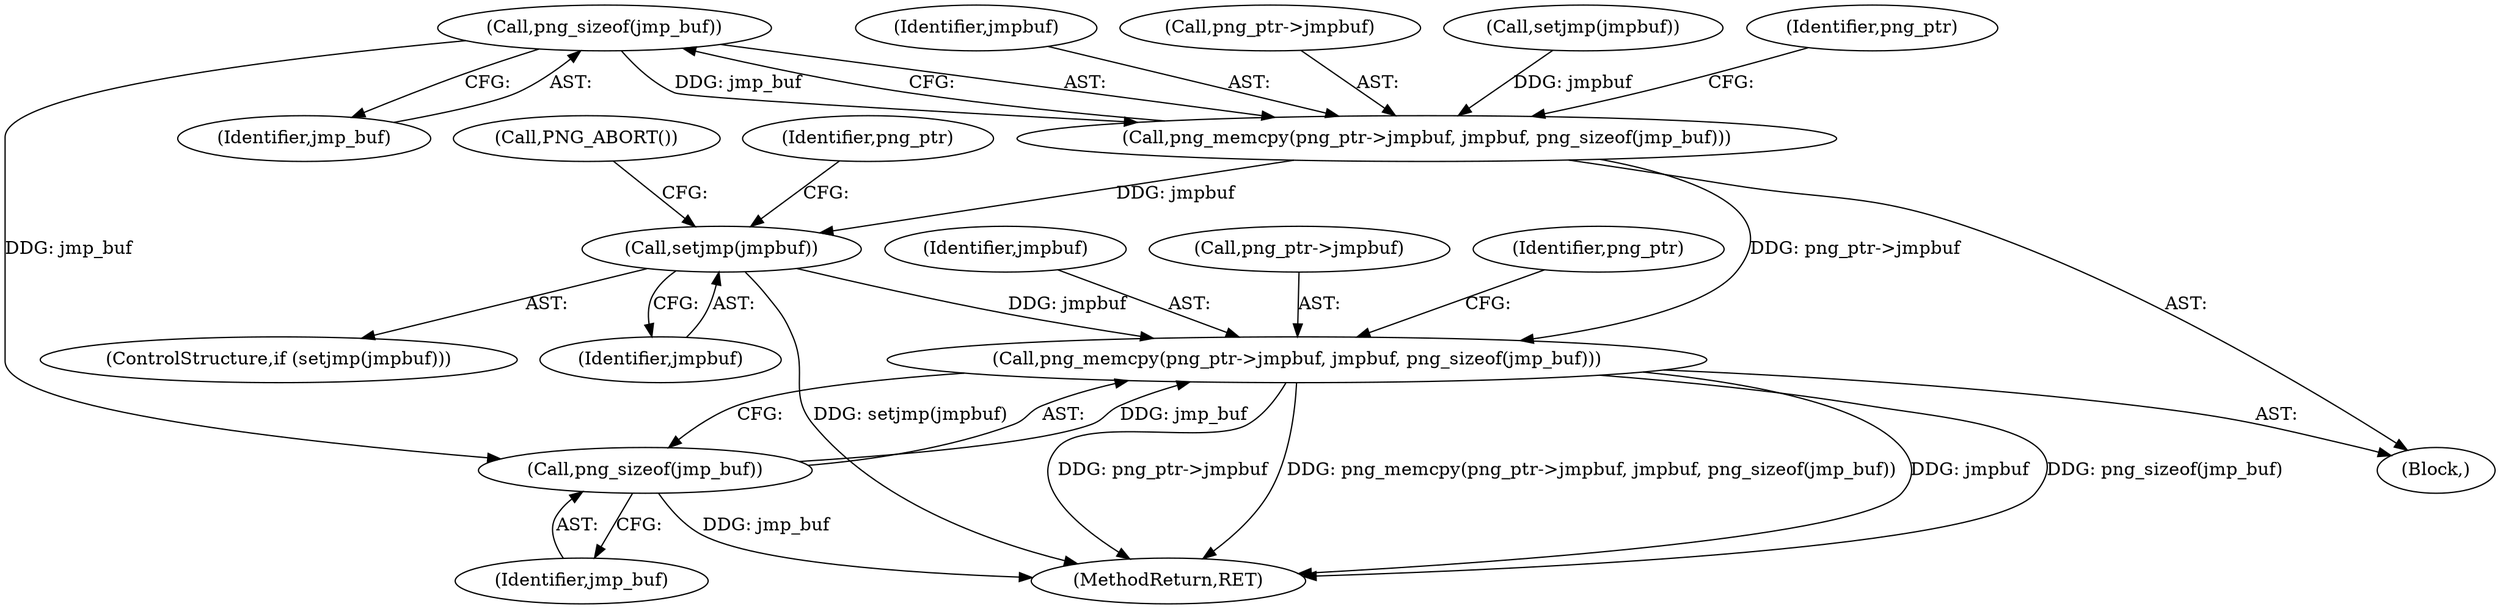 digraph "0_Chrome_7f3d85b096f66870a15b37c2f40b219b2e292693_24@API" {
"1000178" [label="(Call,png_sizeof(jmp_buf))"];
"1000173" [label="(Call,png_memcpy(png_ptr->jmpbuf, jmpbuf, png_sizeof(jmp_buf)))"];
"1000347" [label="(Call,setjmp(jmpbuf))"];
"1000350" [label="(Call,png_memcpy(png_ptr->jmpbuf, jmpbuf, png_sizeof(jmp_buf)))"];
"1000355" [label="(Call,png_sizeof(jmp_buf))"];
"1000348" [label="(Identifier,jmpbuf)"];
"1000177" [label="(Identifier,jmpbuf)"];
"1000347" [label="(Call,setjmp(jmpbuf))"];
"1000349" [label="(Call,PNG_ABORT())"];
"1000355" [label="(Call,png_sizeof(jmp_buf))"];
"1000174" [label="(Call,png_ptr->jmpbuf)"];
"1000179" [label="(Identifier,jmp_buf)"];
"1000354" [label="(Identifier,jmpbuf)"];
"1000148" [label="(Call,setjmp(jmpbuf))"];
"1000356" [label="(Identifier,jmp_buf)"];
"1000351" [label="(Call,png_ptr->jmpbuf)"];
"1000352" [label="(Identifier,png_ptr)"];
"1000350" [label="(Call,png_memcpy(png_ptr->jmpbuf, jmpbuf, png_sizeof(jmp_buf)))"];
"1000178" [label="(Call,png_sizeof(jmp_buf))"];
"1000359" [label="(MethodReturn,RET)"];
"1000346" [label="(ControlStructure,if (setjmp(jmpbuf)))"];
"1000358" [label="(Identifier,png_ptr)"];
"1000173" [label="(Call,png_memcpy(png_ptr->jmpbuf, jmpbuf, png_sizeof(jmp_buf)))"];
"1000181" [label="(Identifier,png_ptr)"];
"1000112" [label="(Block,)"];
"1000178" -> "1000173"  [label="AST: "];
"1000178" -> "1000179"  [label="CFG: "];
"1000179" -> "1000178"  [label="AST: "];
"1000173" -> "1000178"  [label="CFG: "];
"1000178" -> "1000173"  [label="DDG: jmp_buf"];
"1000178" -> "1000355"  [label="DDG: jmp_buf"];
"1000173" -> "1000112"  [label="AST: "];
"1000174" -> "1000173"  [label="AST: "];
"1000177" -> "1000173"  [label="AST: "];
"1000181" -> "1000173"  [label="CFG: "];
"1000148" -> "1000173"  [label="DDG: jmpbuf"];
"1000173" -> "1000347"  [label="DDG: jmpbuf"];
"1000173" -> "1000350"  [label="DDG: png_ptr->jmpbuf"];
"1000347" -> "1000346"  [label="AST: "];
"1000347" -> "1000348"  [label="CFG: "];
"1000348" -> "1000347"  [label="AST: "];
"1000349" -> "1000347"  [label="CFG: "];
"1000352" -> "1000347"  [label="CFG: "];
"1000347" -> "1000359"  [label="DDG: setjmp(jmpbuf)"];
"1000347" -> "1000350"  [label="DDG: jmpbuf"];
"1000350" -> "1000112"  [label="AST: "];
"1000350" -> "1000355"  [label="CFG: "];
"1000351" -> "1000350"  [label="AST: "];
"1000354" -> "1000350"  [label="AST: "];
"1000355" -> "1000350"  [label="AST: "];
"1000358" -> "1000350"  [label="CFG: "];
"1000350" -> "1000359"  [label="DDG: png_ptr->jmpbuf"];
"1000350" -> "1000359"  [label="DDG: png_memcpy(png_ptr->jmpbuf, jmpbuf, png_sizeof(jmp_buf))"];
"1000350" -> "1000359"  [label="DDG: jmpbuf"];
"1000350" -> "1000359"  [label="DDG: png_sizeof(jmp_buf)"];
"1000355" -> "1000350"  [label="DDG: jmp_buf"];
"1000355" -> "1000356"  [label="CFG: "];
"1000356" -> "1000355"  [label="AST: "];
"1000355" -> "1000359"  [label="DDG: jmp_buf"];
}
